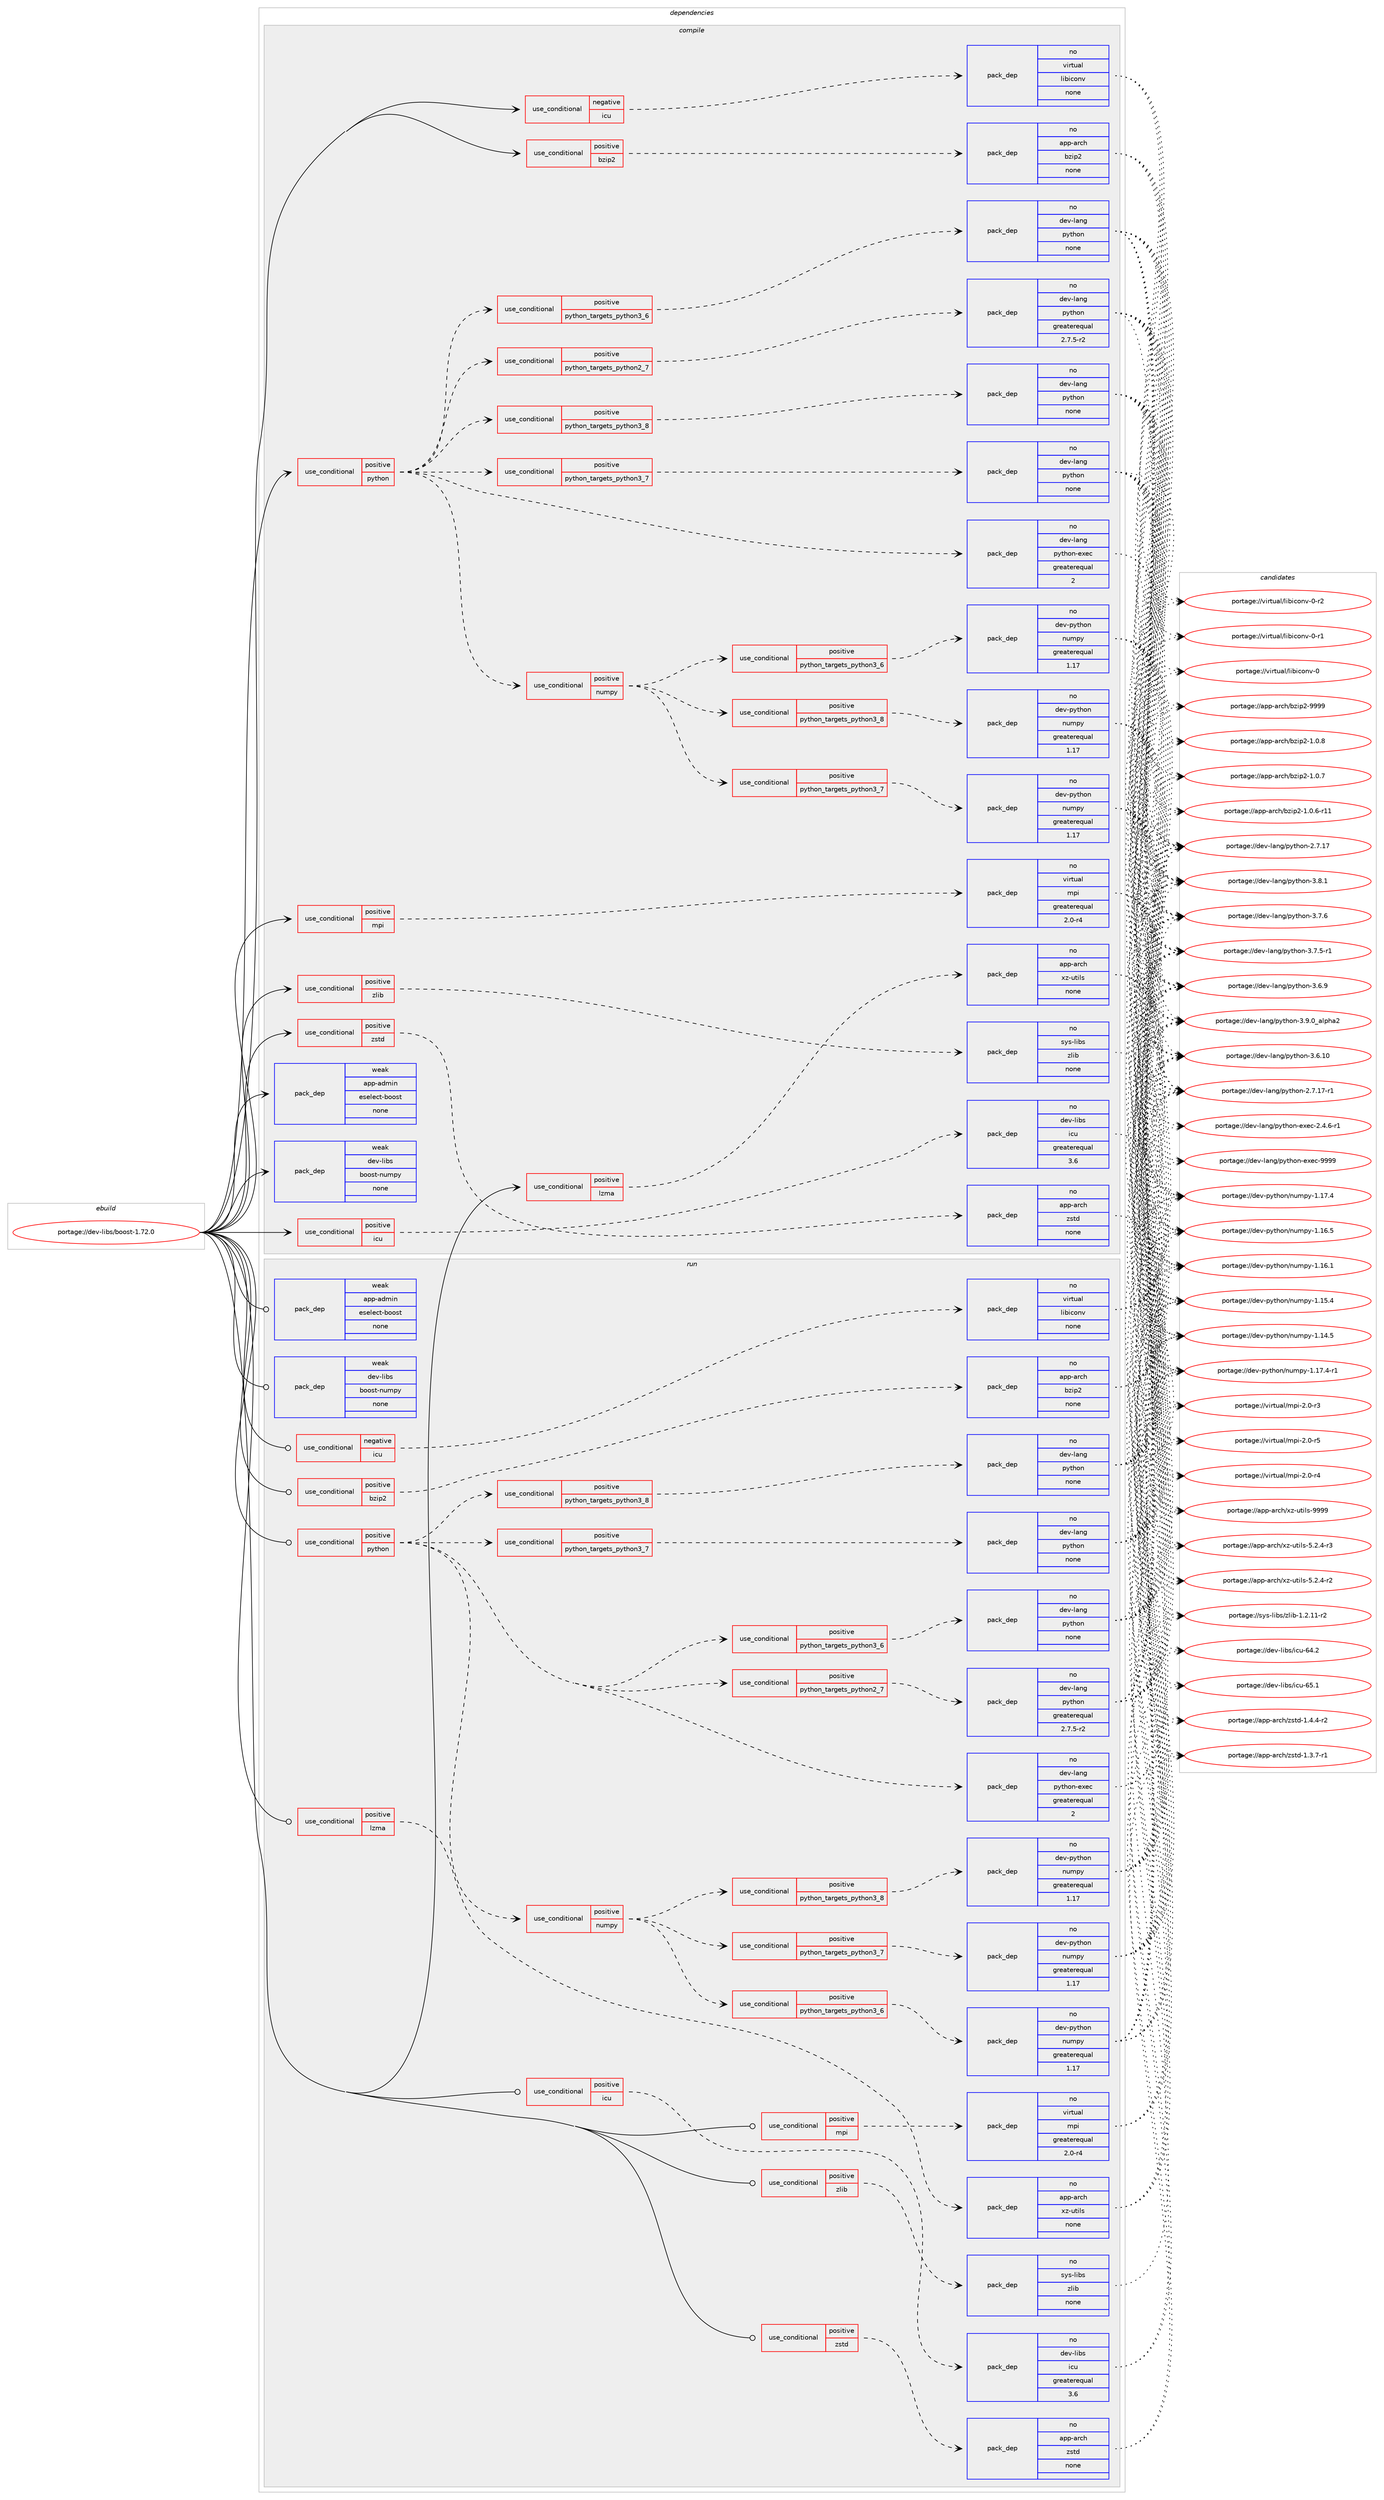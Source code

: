 digraph prolog {

# *************
# Graph options
# *************

newrank=true;
concentrate=true;
compound=true;
graph [rankdir=LR,fontname=Helvetica,fontsize=10,ranksep=1.5];#, ranksep=2.5, nodesep=0.2];
edge  [arrowhead=vee];
node  [fontname=Helvetica,fontsize=10];

# **********
# The ebuild
# **********

subgraph cluster_leftcol {
color=gray;
label=<<i>ebuild</i>>;
id [label="portage://dev-libs/boost-1.72.0", color=red, width=4, href="../dev-libs/boost-1.72.0.svg"];
}

# ****************
# The dependencies
# ****************

subgraph cluster_midcol {
color=gray;
label=<<i>dependencies</i>>;
subgraph cluster_compile {
fillcolor="#eeeeee";
style=filled;
label=<<i>compile</i>>;
subgraph cond126203 {
dependency516114 [label=<<TABLE BORDER="0" CELLBORDER="1" CELLSPACING="0" CELLPADDING="4"><TR><TD ROWSPAN="3" CELLPADDING="10">use_conditional</TD></TR><TR><TD>negative</TD></TR><TR><TD>icu</TD></TR></TABLE>>, shape=none, color=red];
subgraph pack384535 {
dependency516115 [label=<<TABLE BORDER="0" CELLBORDER="1" CELLSPACING="0" CELLPADDING="4" WIDTH="220"><TR><TD ROWSPAN="6" CELLPADDING="30">pack_dep</TD></TR><TR><TD WIDTH="110">no</TD></TR><TR><TD>virtual</TD></TR><TR><TD>libiconv</TD></TR><TR><TD>none</TD></TR><TR><TD></TD></TR></TABLE>>, shape=none, color=blue];
}
dependency516114:e -> dependency516115:w [weight=20,style="dashed",arrowhead="vee"];
}
id:e -> dependency516114:w [weight=20,style="solid",arrowhead="vee"];
subgraph cond126204 {
dependency516116 [label=<<TABLE BORDER="0" CELLBORDER="1" CELLSPACING="0" CELLPADDING="4"><TR><TD ROWSPAN="3" CELLPADDING="10">use_conditional</TD></TR><TR><TD>positive</TD></TR><TR><TD>bzip2</TD></TR></TABLE>>, shape=none, color=red];
subgraph pack384536 {
dependency516117 [label=<<TABLE BORDER="0" CELLBORDER="1" CELLSPACING="0" CELLPADDING="4" WIDTH="220"><TR><TD ROWSPAN="6" CELLPADDING="30">pack_dep</TD></TR><TR><TD WIDTH="110">no</TD></TR><TR><TD>app-arch</TD></TR><TR><TD>bzip2</TD></TR><TR><TD>none</TD></TR><TR><TD></TD></TR></TABLE>>, shape=none, color=blue];
}
dependency516116:e -> dependency516117:w [weight=20,style="dashed",arrowhead="vee"];
}
id:e -> dependency516116:w [weight=20,style="solid",arrowhead="vee"];
subgraph cond126205 {
dependency516118 [label=<<TABLE BORDER="0" CELLBORDER="1" CELLSPACING="0" CELLPADDING="4"><TR><TD ROWSPAN="3" CELLPADDING="10">use_conditional</TD></TR><TR><TD>positive</TD></TR><TR><TD>icu</TD></TR></TABLE>>, shape=none, color=red];
subgraph pack384537 {
dependency516119 [label=<<TABLE BORDER="0" CELLBORDER="1" CELLSPACING="0" CELLPADDING="4" WIDTH="220"><TR><TD ROWSPAN="6" CELLPADDING="30">pack_dep</TD></TR><TR><TD WIDTH="110">no</TD></TR><TR><TD>dev-libs</TD></TR><TR><TD>icu</TD></TR><TR><TD>greaterequal</TD></TR><TR><TD>3.6</TD></TR></TABLE>>, shape=none, color=blue];
}
dependency516118:e -> dependency516119:w [weight=20,style="dashed",arrowhead="vee"];
}
id:e -> dependency516118:w [weight=20,style="solid",arrowhead="vee"];
subgraph cond126206 {
dependency516120 [label=<<TABLE BORDER="0" CELLBORDER="1" CELLSPACING="0" CELLPADDING="4"><TR><TD ROWSPAN="3" CELLPADDING="10">use_conditional</TD></TR><TR><TD>positive</TD></TR><TR><TD>lzma</TD></TR></TABLE>>, shape=none, color=red];
subgraph pack384538 {
dependency516121 [label=<<TABLE BORDER="0" CELLBORDER="1" CELLSPACING="0" CELLPADDING="4" WIDTH="220"><TR><TD ROWSPAN="6" CELLPADDING="30">pack_dep</TD></TR><TR><TD WIDTH="110">no</TD></TR><TR><TD>app-arch</TD></TR><TR><TD>xz-utils</TD></TR><TR><TD>none</TD></TR><TR><TD></TD></TR></TABLE>>, shape=none, color=blue];
}
dependency516120:e -> dependency516121:w [weight=20,style="dashed",arrowhead="vee"];
}
id:e -> dependency516120:w [weight=20,style="solid",arrowhead="vee"];
subgraph cond126207 {
dependency516122 [label=<<TABLE BORDER="0" CELLBORDER="1" CELLSPACING="0" CELLPADDING="4"><TR><TD ROWSPAN="3" CELLPADDING="10">use_conditional</TD></TR><TR><TD>positive</TD></TR><TR><TD>mpi</TD></TR></TABLE>>, shape=none, color=red];
subgraph pack384539 {
dependency516123 [label=<<TABLE BORDER="0" CELLBORDER="1" CELLSPACING="0" CELLPADDING="4" WIDTH="220"><TR><TD ROWSPAN="6" CELLPADDING="30">pack_dep</TD></TR><TR><TD WIDTH="110">no</TD></TR><TR><TD>virtual</TD></TR><TR><TD>mpi</TD></TR><TR><TD>greaterequal</TD></TR><TR><TD>2.0-r4</TD></TR></TABLE>>, shape=none, color=blue];
}
dependency516122:e -> dependency516123:w [weight=20,style="dashed",arrowhead="vee"];
}
id:e -> dependency516122:w [weight=20,style="solid",arrowhead="vee"];
subgraph cond126208 {
dependency516124 [label=<<TABLE BORDER="0" CELLBORDER="1" CELLSPACING="0" CELLPADDING="4"><TR><TD ROWSPAN="3" CELLPADDING="10">use_conditional</TD></TR><TR><TD>positive</TD></TR><TR><TD>python</TD></TR></TABLE>>, shape=none, color=red];
subgraph cond126209 {
dependency516125 [label=<<TABLE BORDER="0" CELLBORDER="1" CELLSPACING="0" CELLPADDING="4"><TR><TD ROWSPAN="3" CELLPADDING="10">use_conditional</TD></TR><TR><TD>positive</TD></TR><TR><TD>python_targets_python2_7</TD></TR></TABLE>>, shape=none, color=red];
subgraph pack384540 {
dependency516126 [label=<<TABLE BORDER="0" CELLBORDER="1" CELLSPACING="0" CELLPADDING="4" WIDTH="220"><TR><TD ROWSPAN="6" CELLPADDING="30">pack_dep</TD></TR><TR><TD WIDTH="110">no</TD></TR><TR><TD>dev-lang</TD></TR><TR><TD>python</TD></TR><TR><TD>greaterequal</TD></TR><TR><TD>2.7.5-r2</TD></TR></TABLE>>, shape=none, color=blue];
}
dependency516125:e -> dependency516126:w [weight=20,style="dashed",arrowhead="vee"];
}
dependency516124:e -> dependency516125:w [weight=20,style="dashed",arrowhead="vee"];
subgraph cond126210 {
dependency516127 [label=<<TABLE BORDER="0" CELLBORDER="1" CELLSPACING="0" CELLPADDING="4"><TR><TD ROWSPAN="3" CELLPADDING="10">use_conditional</TD></TR><TR><TD>positive</TD></TR><TR><TD>python_targets_python3_6</TD></TR></TABLE>>, shape=none, color=red];
subgraph pack384541 {
dependency516128 [label=<<TABLE BORDER="0" CELLBORDER="1" CELLSPACING="0" CELLPADDING="4" WIDTH="220"><TR><TD ROWSPAN="6" CELLPADDING="30">pack_dep</TD></TR><TR><TD WIDTH="110">no</TD></TR><TR><TD>dev-lang</TD></TR><TR><TD>python</TD></TR><TR><TD>none</TD></TR><TR><TD></TD></TR></TABLE>>, shape=none, color=blue];
}
dependency516127:e -> dependency516128:w [weight=20,style="dashed",arrowhead="vee"];
}
dependency516124:e -> dependency516127:w [weight=20,style="dashed",arrowhead="vee"];
subgraph cond126211 {
dependency516129 [label=<<TABLE BORDER="0" CELLBORDER="1" CELLSPACING="0" CELLPADDING="4"><TR><TD ROWSPAN="3" CELLPADDING="10">use_conditional</TD></TR><TR><TD>positive</TD></TR><TR><TD>python_targets_python3_7</TD></TR></TABLE>>, shape=none, color=red];
subgraph pack384542 {
dependency516130 [label=<<TABLE BORDER="0" CELLBORDER="1" CELLSPACING="0" CELLPADDING="4" WIDTH="220"><TR><TD ROWSPAN="6" CELLPADDING="30">pack_dep</TD></TR><TR><TD WIDTH="110">no</TD></TR><TR><TD>dev-lang</TD></TR><TR><TD>python</TD></TR><TR><TD>none</TD></TR><TR><TD></TD></TR></TABLE>>, shape=none, color=blue];
}
dependency516129:e -> dependency516130:w [weight=20,style="dashed",arrowhead="vee"];
}
dependency516124:e -> dependency516129:w [weight=20,style="dashed",arrowhead="vee"];
subgraph cond126212 {
dependency516131 [label=<<TABLE BORDER="0" CELLBORDER="1" CELLSPACING="0" CELLPADDING="4"><TR><TD ROWSPAN="3" CELLPADDING="10">use_conditional</TD></TR><TR><TD>positive</TD></TR><TR><TD>python_targets_python3_8</TD></TR></TABLE>>, shape=none, color=red];
subgraph pack384543 {
dependency516132 [label=<<TABLE BORDER="0" CELLBORDER="1" CELLSPACING="0" CELLPADDING="4" WIDTH="220"><TR><TD ROWSPAN="6" CELLPADDING="30">pack_dep</TD></TR><TR><TD WIDTH="110">no</TD></TR><TR><TD>dev-lang</TD></TR><TR><TD>python</TD></TR><TR><TD>none</TD></TR><TR><TD></TD></TR></TABLE>>, shape=none, color=blue];
}
dependency516131:e -> dependency516132:w [weight=20,style="dashed",arrowhead="vee"];
}
dependency516124:e -> dependency516131:w [weight=20,style="dashed",arrowhead="vee"];
subgraph pack384544 {
dependency516133 [label=<<TABLE BORDER="0" CELLBORDER="1" CELLSPACING="0" CELLPADDING="4" WIDTH="220"><TR><TD ROWSPAN="6" CELLPADDING="30">pack_dep</TD></TR><TR><TD WIDTH="110">no</TD></TR><TR><TD>dev-lang</TD></TR><TR><TD>python-exec</TD></TR><TR><TD>greaterequal</TD></TR><TR><TD>2</TD></TR></TABLE>>, shape=none, color=blue];
}
dependency516124:e -> dependency516133:w [weight=20,style="dashed",arrowhead="vee"];
subgraph cond126213 {
dependency516134 [label=<<TABLE BORDER="0" CELLBORDER="1" CELLSPACING="0" CELLPADDING="4"><TR><TD ROWSPAN="3" CELLPADDING="10">use_conditional</TD></TR><TR><TD>positive</TD></TR><TR><TD>numpy</TD></TR></TABLE>>, shape=none, color=red];
subgraph cond126214 {
dependency516135 [label=<<TABLE BORDER="0" CELLBORDER="1" CELLSPACING="0" CELLPADDING="4"><TR><TD ROWSPAN="3" CELLPADDING="10">use_conditional</TD></TR><TR><TD>positive</TD></TR><TR><TD>python_targets_python3_6</TD></TR></TABLE>>, shape=none, color=red];
subgraph pack384545 {
dependency516136 [label=<<TABLE BORDER="0" CELLBORDER="1" CELLSPACING="0" CELLPADDING="4" WIDTH="220"><TR><TD ROWSPAN="6" CELLPADDING="30">pack_dep</TD></TR><TR><TD WIDTH="110">no</TD></TR><TR><TD>dev-python</TD></TR><TR><TD>numpy</TD></TR><TR><TD>greaterequal</TD></TR><TR><TD>1.17</TD></TR></TABLE>>, shape=none, color=blue];
}
dependency516135:e -> dependency516136:w [weight=20,style="dashed",arrowhead="vee"];
}
dependency516134:e -> dependency516135:w [weight=20,style="dashed",arrowhead="vee"];
subgraph cond126215 {
dependency516137 [label=<<TABLE BORDER="0" CELLBORDER="1" CELLSPACING="0" CELLPADDING="4"><TR><TD ROWSPAN="3" CELLPADDING="10">use_conditional</TD></TR><TR><TD>positive</TD></TR><TR><TD>python_targets_python3_7</TD></TR></TABLE>>, shape=none, color=red];
subgraph pack384546 {
dependency516138 [label=<<TABLE BORDER="0" CELLBORDER="1" CELLSPACING="0" CELLPADDING="4" WIDTH="220"><TR><TD ROWSPAN="6" CELLPADDING="30">pack_dep</TD></TR><TR><TD WIDTH="110">no</TD></TR><TR><TD>dev-python</TD></TR><TR><TD>numpy</TD></TR><TR><TD>greaterequal</TD></TR><TR><TD>1.17</TD></TR></TABLE>>, shape=none, color=blue];
}
dependency516137:e -> dependency516138:w [weight=20,style="dashed",arrowhead="vee"];
}
dependency516134:e -> dependency516137:w [weight=20,style="dashed",arrowhead="vee"];
subgraph cond126216 {
dependency516139 [label=<<TABLE BORDER="0" CELLBORDER="1" CELLSPACING="0" CELLPADDING="4"><TR><TD ROWSPAN="3" CELLPADDING="10">use_conditional</TD></TR><TR><TD>positive</TD></TR><TR><TD>python_targets_python3_8</TD></TR></TABLE>>, shape=none, color=red];
subgraph pack384547 {
dependency516140 [label=<<TABLE BORDER="0" CELLBORDER="1" CELLSPACING="0" CELLPADDING="4" WIDTH="220"><TR><TD ROWSPAN="6" CELLPADDING="30">pack_dep</TD></TR><TR><TD WIDTH="110">no</TD></TR><TR><TD>dev-python</TD></TR><TR><TD>numpy</TD></TR><TR><TD>greaterequal</TD></TR><TR><TD>1.17</TD></TR></TABLE>>, shape=none, color=blue];
}
dependency516139:e -> dependency516140:w [weight=20,style="dashed",arrowhead="vee"];
}
dependency516134:e -> dependency516139:w [weight=20,style="dashed",arrowhead="vee"];
}
dependency516124:e -> dependency516134:w [weight=20,style="dashed",arrowhead="vee"];
}
id:e -> dependency516124:w [weight=20,style="solid",arrowhead="vee"];
subgraph cond126217 {
dependency516141 [label=<<TABLE BORDER="0" CELLBORDER="1" CELLSPACING="0" CELLPADDING="4"><TR><TD ROWSPAN="3" CELLPADDING="10">use_conditional</TD></TR><TR><TD>positive</TD></TR><TR><TD>zlib</TD></TR></TABLE>>, shape=none, color=red];
subgraph pack384548 {
dependency516142 [label=<<TABLE BORDER="0" CELLBORDER="1" CELLSPACING="0" CELLPADDING="4" WIDTH="220"><TR><TD ROWSPAN="6" CELLPADDING="30">pack_dep</TD></TR><TR><TD WIDTH="110">no</TD></TR><TR><TD>sys-libs</TD></TR><TR><TD>zlib</TD></TR><TR><TD>none</TD></TR><TR><TD></TD></TR></TABLE>>, shape=none, color=blue];
}
dependency516141:e -> dependency516142:w [weight=20,style="dashed",arrowhead="vee"];
}
id:e -> dependency516141:w [weight=20,style="solid",arrowhead="vee"];
subgraph cond126218 {
dependency516143 [label=<<TABLE BORDER="0" CELLBORDER="1" CELLSPACING="0" CELLPADDING="4"><TR><TD ROWSPAN="3" CELLPADDING="10">use_conditional</TD></TR><TR><TD>positive</TD></TR><TR><TD>zstd</TD></TR></TABLE>>, shape=none, color=red];
subgraph pack384549 {
dependency516144 [label=<<TABLE BORDER="0" CELLBORDER="1" CELLSPACING="0" CELLPADDING="4" WIDTH="220"><TR><TD ROWSPAN="6" CELLPADDING="30">pack_dep</TD></TR><TR><TD WIDTH="110">no</TD></TR><TR><TD>app-arch</TD></TR><TR><TD>zstd</TD></TR><TR><TD>none</TD></TR><TR><TD></TD></TR></TABLE>>, shape=none, color=blue];
}
dependency516143:e -> dependency516144:w [weight=20,style="dashed",arrowhead="vee"];
}
id:e -> dependency516143:w [weight=20,style="solid",arrowhead="vee"];
subgraph pack384550 {
dependency516145 [label=<<TABLE BORDER="0" CELLBORDER="1" CELLSPACING="0" CELLPADDING="4" WIDTH="220"><TR><TD ROWSPAN="6" CELLPADDING="30">pack_dep</TD></TR><TR><TD WIDTH="110">weak</TD></TR><TR><TD>app-admin</TD></TR><TR><TD>eselect-boost</TD></TR><TR><TD>none</TD></TR><TR><TD></TD></TR></TABLE>>, shape=none, color=blue];
}
id:e -> dependency516145:w [weight=20,style="solid",arrowhead="vee"];
subgraph pack384551 {
dependency516146 [label=<<TABLE BORDER="0" CELLBORDER="1" CELLSPACING="0" CELLPADDING="4" WIDTH="220"><TR><TD ROWSPAN="6" CELLPADDING="30">pack_dep</TD></TR><TR><TD WIDTH="110">weak</TD></TR><TR><TD>dev-libs</TD></TR><TR><TD>boost-numpy</TD></TR><TR><TD>none</TD></TR><TR><TD></TD></TR></TABLE>>, shape=none, color=blue];
}
id:e -> dependency516146:w [weight=20,style="solid",arrowhead="vee"];
}
subgraph cluster_compileandrun {
fillcolor="#eeeeee";
style=filled;
label=<<i>compile and run</i>>;
}
subgraph cluster_run {
fillcolor="#eeeeee";
style=filled;
label=<<i>run</i>>;
subgraph cond126219 {
dependency516147 [label=<<TABLE BORDER="0" CELLBORDER="1" CELLSPACING="0" CELLPADDING="4"><TR><TD ROWSPAN="3" CELLPADDING="10">use_conditional</TD></TR><TR><TD>negative</TD></TR><TR><TD>icu</TD></TR></TABLE>>, shape=none, color=red];
subgraph pack384552 {
dependency516148 [label=<<TABLE BORDER="0" CELLBORDER="1" CELLSPACING="0" CELLPADDING="4" WIDTH="220"><TR><TD ROWSPAN="6" CELLPADDING="30">pack_dep</TD></TR><TR><TD WIDTH="110">no</TD></TR><TR><TD>virtual</TD></TR><TR><TD>libiconv</TD></TR><TR><TD>none</TD></TR><TR><TD></TD></TR></TABLE>>, shape=none, color=blue];
}
dependency516147:e -> dependency516148:w [weight=20,style="dashed",arrowhead="vee"];
}
id:e -> dependency516147:w [weight=20,style="solid",arrowhead="odot"];
subgraph cond126220 {
dependency516149 [label=<<TABLE BORDER="0" CELLBORDER="1" CELLSPACING="0" CELLPADDING="4"><TR><TD ROWSPAN="3" CELLPADDING="10">use_conditional</TD></TR><TR><TD>positive</TD></TR><TR><TD>bzip2</TD></TR></TABLE>>, shape=none, color=red];
subgraph pack384553 {
dependency516150 [label=<<TABLE BORDER="0" CELLBORDER="1" CELLSPACING="0" CELLPADDING="4" WIDTH="220"><TR><TD ROWSPAN="6" CELLPADDING="30">pack_dep</TD></TR><TR><TD WIDTH="110">no</TD></TR><TR><TD>app-arch</TD></TR><TR><TD>bzip2</TD></TR><TR><TD>none</TD></TR><TR><TD></TD></TR></TABLE>>, shape=none, color=blue];
}
dependency516149:e -> dependency516150:w [weight=20,style="dashed",arrowhead="vee"];
}
id:e -> dependency516149:w [weight=20,style="solid",arrowhead="odot"];
subgraph cond126221 {
dependency516151 [label=<<TABLE BORDER="0" CELLBORDER="1" CELLSPACING="0" CELLPADDING="4"><TR><TD ROWSPAN="3" CELLPADDING="10">use_conditional</TD></TR><TR><TD>positive</TD></TR><TR><TD>icu</TD></TR></TABLE>>, shape=none, color=red];
subgraph pack384554 {
dependency516152 [label=<<TABLE BORDER="0" CELLBORDER="1" CELLSPACING="0" CELLPADDING="4" WIDTH="220"><TR><TD ROWSPAN="6" CELLPADDING="30">pack_dep</TD></TR><TR><TD WIDTH="110">no</TD></TR><TR><TD>dev-libs</TD></TR><TR><TD>icu</TD></TR><TR><TD>greaterequal</TD></TR><TR><TD>3.6</TD></TR></TABLE>>, shape=none, color=blue];
}
dependency516151:e -> dependency516152:w [weight=20,style="dashed",arrowhead="vee"];
}
id:e -> dependency516151:w [weight=20,style="solid",arrowhead="odot"];
subgraph cond126222 {
dependency516153 [label=<<TABLE BORDER="0" CELLBORDER="1" CELLSPACING="0" CELLPADDING="4"><TR><TD ROWSPAN="3" CELLPADDING="10">use_conditional</TD></TR><TR><TD>positive</TD></TR><TR><TD>lzma</TD></TR></TABLE>>, shape=none, color=red];
subgraph pack384555 {
dependency516154 [label=<<TABLE BORDER="0" CELLBORDER="1" CELLSPACING="0" CELLPADDING="4" WIDTH="220"><TR><TD ROWSPAN="6" CELLPADDING="30">pack_dep</TD></TR><TR><TD WIDTH="110">no</TD></TR><TR><TD>app-arch</TD></TR><TR><TD>xz-utils</TD></TR><TR><TD>none</TD></TR><TR><TD></TD></TR></TABLE>>, shape=none, color=blue];
}
dependency516153:e -> dependency516154:w [weight=20,style="dashed",arrowhead="vee"];
}
id:e -> dependency516153:w [weight=20,style="solid",arrowhead="odot"];
subgraph cond126223 {
dependency516155 [label=<<TABLE BORDER="0" CELLBORDER="1" CELLSPACING="0" CELLPADDING="4"><TR><TD ROWSPAN="3" CELLPADDING="10">use_conditional</TD></TR><TR><TD>positive</TD></TR><TR><TD>mpi</TD></TR></TABLE>>, shape=none, color=red];
subgraph pack384556 {
dependency516156 [label=<<TABLE BORDER="0" CELLBORDER="1" CELLSPACING="0" CELLPADDING="4" WIDTH="220"><TR><TD ROWSPAN="6" CELLPADDING="30">pack_dep</TD></TR><TR><TD WIDTH="110">no</TD></TR><TR><TD>virtual</TD></TR><TR><TD>mpi</TD></TR><TR><TD>greaterequal</TD></TR><TR><TD>2.0-r4</TD></TR></TABLE>>, shape=none, color=blue];
}
dependency516155:e -> dependency516156:w [weight=20,style="dashed",arrowhead="vee"];
}
id:e -> dependency516155:w [weight=20,style="solid",arrowhead="odot"];
subgraph cond126224 {
dependency516157 [label=<<TABLE BORDER="0" CELLBORDER="1" CELLSPACING="0" CELLPADDING="4"><TR><TD ROWSPAN="3" CELLPADDING="10">use_conditional</TD></TR><TR><TD>positive</TD></TR><TR><TD>python</TD></TR></TABLE>>, shape=none, color=red];
subgraph cond126225 {
dependency516158 [label=<<TABLE BORDER="0" CELLBORDER="1" CELLSPACING="0" CELLPADDING="4"><TR><TD ROWSPAN="3" CELLPADDING="10">use_conditional</TD></TR><TR><TD>positive</TD></TR><TR><TD>python_targets_python2_7</TD></TR></TABLE>>, shape=none, color=red];
subgraph pack384557 {
dependency516159 [label=<<TABLE BORDER="0" CELLBORDER="1" CELLSPACING="0" CELLPADDING="4" WIDTH="220"><TR><TD ROWSPAN="6" CELLPADDING="30">pack_dep</TD></TR><TR><TD WIDTH="110">no</TD></TR><TR><TD>dev-lang</TD></TR><TR><TD>python</TD></TR><TR><TD>greaterequal</TD></TR><TR><TD>2.7.5-r2</TD></TR></TABLE>>, shape=none, color=blue];
}
dependency516158:e -> dependency516159:w [weight=20,style="dashed",arrowhead="vee"];
}
dependency516157:e -> dependency516158:w [weight=20,style="dashed",arrowhead="vee"];
subgraph cond126226 {
dependency516160 [label=<<TABLE BORDER="0" CELLBORDER="1" CELLSPACING="0" CELLPADDING="4"><TR><TD ROWSPAN="3" CELLPADDING="10">use_conditional</TD></TR><TR><TD>positive</TD></TR><TR><TD>python_targets_python3_6</TD></TR></TABLE>>, shape=none, color=red];
subgraph pack384558 {
dependency516161 [label=<<TABLE BORDER="0" CELLBORDER="1" CELLSPACING="0" CELLPADDING="4" WIDTH="220"><TR><TD ROWSPAN="6" CELLPADDING="30">pack_dep</TD></TR><TR><TD WIDTH="110">no</TD></TR><TR><TD>dev-lang</TD></TR><TR><TD>python</TD></TR><TR><TD>none</TD></TR><TR><TD></TD></TR></TABLE>>, shape=none, color=blue];
}
dependency516160:e -> dependency516161:w [weight=20,style="dashed",arrowhead="vee"];
}
dependency516157:e -> dependency516160:w [weight=20,style="dashed",arrowhead="vee"];
subgraph cond126227 {
dependency516162 [label=<<TABLE BORDER="0" CELLBORDER="1" CELLSPACING="0" CELLPADDING="4"><TR><TD ROWSPAN="3" CELLPADDING="10">use_conditional</TD></TR><TR><TD>positive</TD></TR><TR><TD>python_targets_python3_7</TD></TR></TABLE>>, shape=none, color=red];
subgraph pack384559 {
dependency516163 [label=<<TABLE BORDER="0" CELLBORDER="1" CELLSPACING="0" CELLPADDING="4" WIDTH="220"><TR><TD ROWSPAN="6" CELLPADDING="30">pack_dep</TD></TR><TR><TD WIDTH="110">no</TD></TR><TR><TD>dev-lang</TD></TR><TR><TD>python</TD></TR><TR><TD>none</TD></TR><TR><TD></TD></TR></TABLE>>, shape=none, color=blue];
}
dependency516162:e -> dependency516163:w [weight=20,style="dashed",arrowhead="vee"];
}
dependency516157:e -> dependency516162:w [weight=20,style="dashed",arrowhead="vee"];
subgraph cond126228 {
dependency516164 [label=<<TABLE BORDER="0" CELLBORDER="1" CELLSPACING="0" CELLPADDING="4"><TR><TD ROWSPAN="3" CELLPADDING="10">use_conditional</TD></TR><TR><TD>positive</TD></TR><TR><TD>python_targets_python3_8</TD></TR></TABLE>>, shape=none, color=red];
subgraph pack384560 {
dependency516165 [label=<<TABLE BORDER="0" CELLBORDER="1" CELLSPACING="0" CELLPADDING="4" WIDTH="220"><TR><TD ROWSPAN="6" CELLPADDING="30">pack_dep</TD></TR><TR><TD WIDTH="110">no</TD></TR><TR><TD>dev-lang</TD></TR><TR><TD>python</TD></TR><TR><TD>none</TD></TR><TR><TD></TD></TR></TABLE>>, shape=none, color=blue];
}
dependency516164:e -> dependency516165:w [weight=20,style="dashed",arrowhead="vee"];
}
dependency516157:e -> dependency516164:w [weight=20,style="dashed",arrowhead="vee"];
subgraph pack384561 {
dependency516166 [label=<<TABLE BORDER="0" CELLBORDER="1" CELLSPACING="0" CELLPADDING="4" WIDTH="220"><TR><TD ROWSPAN="6" CELLPADDING="30">pack_dep</TD></TR><TR><TD WIDTH="110">no</TD></TR><TR><TD>dev-lang</TD></TR><TR><TD>python-exec</TD></TR><TR><TD>greaterequal</TD></TR><TR><TD>2</TD></TR></TABLE>>, shape=none, color=blue];
}
dependency516157:e -> dependency516166:w [weight=20,style="dashed",arrowhead="vee"];
subgraph cond126229 {
dependency516167 [label=<<TABLE BORDER="0" CELLBORDER="1" CELLSPACING="0" CELLPADDING="4"><TR><TD ROWSPAN="3" CELLPADDING="10">use_conditional</TD></TR><TR><TD>positive</TD></TR><TR><TD>numpy</TD></TR></TABLE>>, shape=none, color=red];
subgraph cond126230 {
dependency516168 [label=<<TABLE BORDER="0" CELLBORDER="1" CELLSPACING="0" CELLPADDING="4"><TR><TD ROWSPAN="3" CELLPADDING="10">use_conditional</TD></TR><TR><TD>positive</TD></TR><TR><TD>python_targets_python3_6</TD></TR></TABLE>>, shape=none, color=red];
subgraph pack384562 {
dependency516169 [label=<<TABLE BORDER="0" CELLBORDER="1" CELLSPACING="0" CELLPADDING="4" WIDTH="220"><TR><TD ROWSPAN="6" CELLPADDING="30">pack_dep</TD></TR><TR><TD WIDTH="110">no</TD></TR><TR><TD>dev-python</TD></TR><TR><TD>numpy</TD></TR><TR><TD>greaterequal</TD></TR><TR><TD>1.17</TD></TR></TABLE>>, shape=none, color=blue];
}
dependency516168:e -> dependency516169:w [weight=20,style="dashed",arrowhead="vee"];
}
dependency516167:e -> dependency516168:w [weight=20,style="dashed",arrowhead="vee"];
subgraph cond126231 {
dependency516170 [label=<<TABLE BORDER="0" CELLBORDER="1" CELLSPACING="0" CELLPADDING="4"><TR><TD ROWSPAN="3" CELLPADDING="10">use_conditional</TD></TR><TR><TD>positive</TD></TR><TR><TD>python_targets_python3_7</TD></TR></TABLE>>, shape=none, color=red];
subgraph pack384563 {
dependency516171 [label=<<TABLE BORDER="0" CELLBORDER="1" CELLSPACING="0" CELLPADDING="4" WIDTH="220"><TR><TD ROWSPAN="6" CELLPADDING="30">pack_dep</TD></TR><TR><TD WIDTH="110">no</TD></TR><TR><TD>dev-python</TD></TR><TR><TD>numpy</TD></TR><TR><TD>greaterequal</TD></TR><TR><TD>1.17</TD></TR></TABLE>>, shape=none, color=blue];
}
dependency516170:e -> dependency516171:w [weight=20,style="dashed",arrowhead="vee"];
}
dependency516167:e -> dependency516170:w [weight=20,style="dashed",arrowhead="vee"];
subgraph cond126232 {
dependency516172 [label=<<TABLE BORDER="0" CELLBORDER="1" CELLSPACING="0" CELLPADDING="4"><TR><TD ROWSPAN="3" CELLPADDING="10">use_conditional</TD></TR><TR><TD>positive</TD></TR><TR><TD>python_targets_python3_8</TD></TR></TABLE>>, shape=none, color=red];
subgraph pack384564 {
dependency516173 [label=<<TABLE BORDER="0" CELLBORDER="1" CELLSPACING="0" CELLPADDING="4" WIDTH="220"><TR><TD ROWSPAN="6" CELLPADDING="30">pack_dep</TD></TR><TR><TD WIDTH="110">no</TD></TR><TR><TD>dev-python</TD></TR><TR><TD>numpy</TD></TR><TR><TD>greaterequal</TD></TR><TR><TD>1.17</TD></TR></TABLE>>, shape=none, color=blue];
}
dependency516172:e -> dependency516173:w [weight=20,style="dashed",arrowhead="vee"];
}
dependency516167:e -> dependency516172:w [weight=20,style="dashed",arrowhead="vee"];
}
dependency516157:e -> dependency516167:w [weight=20,style="dashed",arrowhead="vee"];
}
id:e -> dependency516157:w [weight=20,style="solid",arrowhead="odot"];
subgraph cond126233 {
dependency516174 [label=<<TABLE BORDER="0" CELLBORDER="1" CELLSPACING="0" CELLPADDING="4"><TR><TD ROWSPAN="3" CELLPADDING="10">use_conditional</TD></TR><TR><TD>positive</TD></TR><TR><TD>zlib</TD></TR></TABLE>>, shape=none, color=red];
subgraph pack384565 {
dependency516175 [label=<<TABLE BORDER="0" CELLBORDER="1" CELLSPACING="0" CELLPADDING="4" WIDTH="220"><TR><TD ROWSPAN="6" CELLPADDING="30">pack_dep</TD></TR><TR><TD WIDTH="110">no</TD></TR><TR><TD>sys-libs</TD></TR><TR><TD>zlib</TD></TR><TR><TD>none</TD></TR><TR><TD></TD></TR></TABLE>>, shape=none, color=blue];
}
dependency516174:e -> dependency516175:w [weight=20,style="dashed",arrowhead="vee"];
}
id:e -> dependency516174:w [weight=20,style="solid",arrowhead="odot"];
subgraph cond126234 {
dependency516176 [label=<<TABLE BORDER="0" CELLBORDER="1" CELLSPACING="0" CELLPADDING="4"><TR><TD ROWSPAN="3" CELLPADDING="10">use_conditional</TD></TR><TR><TD>positive</TD></TR><TR><TD>zstd</TD></TR></TABLE>>, shape=none, color=red];
subgraph pack384566 {
dependency516177 [label=<<TABLE BORDER="0" CELLBORDER="1" CELLSPACING="0" CELLPADDING="4" WIDTH="220"><TR><TD ROWSPAN="6" CELLPADDING="30">pack_dep</TD></TR><TR><TD WIDTH="110">no</TD></TR><TR><TD>app-arch</TD></TR><TR><TD>zstd</TD></TR><TR><TD>none</TD></TR><TR><TD></TD></TR></TABLE>>, shape=none, color=blue];
}
dependency516176:e -> dependency516177:w [weight=20,style="dashed",arrowhead="vee"];
}
id:e -> dependency516176:w [weight=20,style="solid",arrowhead="odot"];
subgraph pack384567 {
dependency516178 [label=<<TABLE BORDER="0" CELLBORDER="1" CELLSPACING="0" CELLPADDING="4" WIDTH="220"><TR><TD ROWSPAN="6" CELLPADDING="30">pack_dep</TD></TR><TR><TD WIDTH="110">weak</TD></TR><TR><TD>app-admin</TD></TR><TR><TD>eselect-boost</TD></TR><TR><TD>none</TD></TR><TR><TD></TD></TR></TABLE>>, shape=none, color=blue];
}
id:e -> dependency516178:w [weight=20,style="solid",arrowhead="odot"];
subgraph pack384568 {
dependency516179 [label=<<TABLE BORDER="0" CELLBORDER="1" CELLSPACING="0" CELLPADDING="4" WIDTH="220"><TR><TD ROWSPAN="6" CELLPADDING="30">pack_dep</TD></TR><TR><TD WIDTH="110">weak</TD></TR><TR><TD>dev-libs</TD></TR><TR><TD>boost-numpy</TD></TR><TR><TD>none</TD></TR><TR><TD></TD></TR></TABLE>>, shape=none, color=blue];
}
id:e -> dependency516179:w [weight=20,style="solid",arrowhead="odot"];
}
}

# **************
# The candidates
# **************

subgraph cluster_choices {
rank=same;
color=gray;
label=<<i>candidates</i>>;

subgraph choice384535 {
color=black;
nodesep=1;
choice1181051141161179710847108105981059911111011845484511450 [label="portage://virtual/libiconv-0-r2", color=red, width=4,href="../virtual/libiconv-0-r2.svg"];
choice1181051141161179710847108105981059911111011845484511449 [label="portage://virtual/libiconv-0-r1", color=red, width=4,href="../virtual/libiconv-0-r1.svg"];
choice118105114116117971084710810598105991111101184548 [label="portage://virtual/libiconv-0", color=red, width=4,href="../virtual/libiconv-0.svg"];
dependency516115:e -> choice1181051141161179710847108105981059911111011845484511450:w [style=dotted,weight="100"];
dependency516115:e -> choice1181051141161179710847108105981059911111011845484511449:w [style=dotted,weight="100"];
dependency516115:e -> choice118105114116117971084710810598105991111101184548:w [style=dotted,weight="100"];
}
subgraph choice384536 {
color=black;
nodesep=1;
choice971121124597114991044798122105112504557575757 [label="portage://app-arch/bzip2-9999", color=red, width=4,href="../app-arch/bzip2-9999.svg"];
choice97112112459711499104479812210511250454946484656 [label="portage://app-arch/bzip2-1.0.8", color=red, width=4,href="../app-arch/bzip2-1.0.8.svg"];
choice97112112459711499104479812210511250454946484655 [label="portage://app-arch/bzip2-1.0.7", color=red, width=4,href="../app-arch/bzip2-1.0.7.svg"];
choice97112112459711499104479812210511250454946484654451144949 [label="portage://app-arch/bzip2-1.0.6-r11", color=red, width=4,href="../app-arch/bzip2-1.0.6-r11.svg"];
dependency516117:e -> choice971121124597114991044798122105112504557575757:w [style=dotted,weight="100"];
dependency516117:e -> choice97112112459711499104479812210511250454946484656:w [style=dotted,weight="100"];
dependency516117:e -> choice97112112459711499104479812210511250454946484655:w [style=dotted,weight="100"];
dependency516117:e -> choice97112112459711499104479812210511250454946484654451144949:w [style=dotted,weight="100"];
}
subgraph choice384537 {
color=black;
nodesep=1;
choice100101118451081059811547105991174554534649 [label="portage://dev-libs/icu-65.1", color=red, width=4,href="../dev-libs/icu-65.1.svg"];
choice100101118451081059811547105991174554524650 [label="portage://dev-libs/icu-64.2", color=red, width=4,href="../dev-libs/icu-64.2.svg"];
dependency516119:e -> choice100101118451081059811547105991174554534649:w [style=dotted,weight="100"];
dependency516119:e -> choice100101118451081059811547105991174554524650:w [style=dotted,weight="100"];
}
subgraph choice384538 {
color=black;
nodesep=1;
choice9711211245971149910447120122451171161051081154557575757 [label="portage://app-arch/xz-utils-9999", color=red, width=4,href="../app-arch/xz-utils-9999.svg"];
choice9711211245971149910447120122451171161051081154553465046524511451 [label="portage://app-arch/xz-utils-5.2.4-r3", color=red, width=4,href="../app-arch/xz-utils-5.2.4-r3.svg"];
choice9711211245971149910447120122451171161051081154553465046524511450 [label="portage://app-arch/xz-utils-5.2.4-r2", color=red, width=4,href="../app-arch/xz-utils-5.2.4-r2.svg"];
dependency516121:e -> choice9711211245971149910447120122451171161051081154557575757:w [style=dotted,weight="100"];
dependency516121:e -> choice9711211245971149910447120122451171161051081154553465046524511451:w [style=dotted,weight="100"];
dependency516121:e -> choice9711211245971149910447120122451171161051081154553465046524511450:w [style=dotted,weight="100"];
}
subgraph choice384539 {
color=black;
nodesep=1;
choice1181051141161179710847109112105455046484511453 [label="portage://virtual/mpi-2.0-r5", color=red, width=4,href="../virtual/mpi-2.0-r5.svg"];
choice1181051141161179710847109112105455046484511452 [label="portage://virtual/mpi-2.0-r4", color=red, width=4,href="../virtual/mpi-2.0-r4.svg"];
choice1181051141161179710847109112105455046484511451 [label="portage://virtual/mpi-2.0-r3", color=red, width=4,href="../virtual/mpi-2.0-r3.svg"];
dependency516123:e -> choice1181051141161179710847109112105455046484511453:w [style=dotted,weight="100"];
dependency516123:e -> choice1181051141161179710847109112105455046484511452:w [style=dotted,weight="100"];
dependency516123:e -> choice1181051141161179710847109112105455046484511451:w [style=dotted,weight="100"];
}
subgraph choice384540 {
color=black;
nodesep=1;
choice10010111845108971101034711212111610411111045514657464895971081121049750 [label="portage://dev-lang/python-3.9.0_alpha2", color=red, width=4,href="../dev-lang/python-3.9.0_alpha2.svg"];
choice100101118451089711010347112121116104111110455146564649 [label="portage://dev-lang/python-3.8.1", color=red, width=4,href="../dev-lang/python-3.8.1.svg"];
choice100101118451089711010347112121116104111110455146554654 [label="portage://dev-lang/python-3.7.6", color=red, width=4,href="../dev-lang/python-3.7.6.svg"];
choice1001011184510897110103471121211161041111104551465546534511449 [label="portage://dev-lang/python-3.7.5-r1", color=red, width=4,href="../dev-lang/python-3.7.5-r1.svg"];
choice100101118451089711010347112121116104111110455146544657 [label="portage://dev-lang/python-3.6.9", color=red, width=4,href="../dev-lang/python-3.6.9.svg"];
choice10010111845108971101034711212111610411111045514654464948 [label="portage://dev-lang/python-3.6.10", color=red, width=4,href="../dev-lang/python-3.6.10.svg"];
choice100101118451089711010347112121116104111110455046554649554511449 [label="portage://dev-lang/python-2.7.17-r1", color=red, width=4,href="../dev-lang/python-2.7.17-r1.svg"];
choice10010111845108971101034711212111610411111045504655464955 [label="portage://dev-lang/python-2.7.17", color=red, width=4,href="../dev-lang/python-2.7.17.svg"];
dependency516126:e -> choice10010111845108971101034711212111610411111045514657464895971081121049750:w [style=dotted,weight="100"];
dependency516126:e -> choice100101118451089711010347112121116104111110455146564649:w [style=dotted,weight="100"];
dependency516126:e -> choice100101118451089711010347112121116104111110455146554654:w [style=dotted,weight="100"];
dependency516126:e -> choice1001011184510897110103471121211161041111104551465546534511449:w [style=dotted,weight="100"];
dependency516126:e -> choice100101118451089711010347112121116104111110455146544657:w [style=dotted,weight="100"];
dependency516126:e -> choice10010111845108971101034711212111610411111045514654464948:w [style=dotted,weight="100"];
dependency516126:e -> choice100101118451089711010347112121116104111110455046554649554511449:w [style=dotted,weight="100"];
dependency516126:e -> choice10010111845108971101034711212111610411111045504655464955:w [style=dotted,weight="100"];
}
subgraph choice384541 {
color=black;
nodesep=1;
choice10010111845108971101034711212111610411111045514657464895971081121049750 [label="portage://dev-lang/python-3.9.0_alpha2", color=red, width=4,href="../dev-lang/python-3.9.0_alpha2.svg"];
choice100101118451089711010347112121116104111110455146564649 [label="portage://dev-lang/python-3.8.1", color=red, width=4,href="../dev-lang/python-3.8.1.svg"];
choice100101118451089711010347112121116104111110455146554654 [label="portage://dev-lang/python-3.7.6", color=red, width=4,href="../dev-lang/python-3.7.6.svg"];
choice1001011184510897110103471121211161041111104551465546534511449 [label="portage://dev-lang/python-3.7.5-r1", color=red, width=4,href="../dev-lang/python-3.7.5-r1.svg"];
choice100101118451089711010347112121116104111110455146544657 [label="portage://dev-lang/python-3.6.9", color=red, width=4,href="../dev-lang/python-3.6.9.svg"];
choice10010111845108971101034711212111610411111045514654464948 [label="portage://dev-lang/python-3.6.10", color=red, width=4,href="../dev-lang/python-3.6.10.svg"];
choice100101118451089711010347112121116104111110455046554649554511449 [label="portage://dev-lang/python-2.7.17-r1", color=red, width=4,href="../dev-lang/python-2.7.17-r1.svg"];
choice10010111845108971101034711212111610411111045504655464955 [label="portage://dev-lang/python-2.7.17", color=red, width=4,href="../dev-lang/python-2.7.17.svg"];
dependency516128:e -> choice10010111845108971101034711212111610411111045514657464895971081121049750:w [style=dotted,weight="100"];
dependency516128:e -> choice100101118451089711010347112121116104111110455146564649:w [style=dotted,weight="100"];
dependency516128:e -> choice100101118451089711010347112121116104111110455146554654:w [style=dotted,weight="100"];
dependency516128:e -> choice1001011184510897110103471121211161041111104551465546534511449:w [style=dotted,weight="100"];
dependency516128:e -> choice100101118451089711010347112121116104111110455146544657:w [style=dotted,weight="100"];
dependency516128:e -> choice10010111845108971101034711212111610411111045514654464948:w [style=dotted,weight="100"];
dependency516128:e -> choice100101118451089711010347112121116104111110455046554649554511449:w [style=dotted,weight="100"];
dependency516128:e -> choice10010111845108971101034711212111610411111045504655464955:w [style=dotted,weight="100"];
}
subgraph choice384542 {
color=black;
nodesep=1;
choice10010111845108971101034711212111610411111045514657464895971081121049750 [label="portage://dev-lang/python-3.9.0_alpha2", color=red, width=4,href="../dev-lang/python-3.9.0_alpha2.svg"];
choice100101118451089711010347112121116104111110455146564649 [label="portage://dev-lang/python-3.8.1", color=red, width=4,href="../dev-lang/python-3.8.1.svg"];
choice100101118451089711010347112121116104111110455146554654 [label="portage://dev-lang/python-3.7.6", color=red, width=4,href="../dev-lang/python-3.7.6.svg"];
choice1001011184510897110103471121211161041111104551465546534511449 [label="portage://dev-lang/python-3.7.5-r1", color=red, width=4,href="../dev-lang/python-3.7.5-r1.svg"];
choice100101118451089711010347112121116104111110455146544657 [label="portage://dev-lang/python-3.6.9", color=red, width=4,href="../dev-lang/python-3.6.9.svg"];
choice10010111845108971101034711212111610411111045514654464948 [label="portage://dev-lang/python-3.6.10", color=red, width=4,href="../dev-lang/python-3.6.10.svg"];
choice100101118451089711010347112121116104111110455046554649554511449 [label="portage://dev-lang/python-2.7.17-r1", color=red, width=4,href="../dev-lang/python-2.7.17-r1.svg"];
choice10010111845108971101034711212111610411111045504655464955 [label="portage://dev-lang/python-2.7.17", color=red, width=4,href="../dev-lang/python-2.7.17.svg"];
dependency516130:e -> choice10010111845108971101034711212111610411111045514657464895971081121049750:w [style=dotted,weight="100"];
dependency516130:e -> choice100101118451089711010347112121116104111110455146564649:w [style=dotted,weight="100"];
dependency516130:e -> choice100101118451089711010347112121116104111110455146554654:w [style=dotted,weight="100"];
dependency516130:e -> choice1001011184510897110103471121211161041111104551465546534511449:w [style=dotted,weight="100"];
dependency516130:e -> choice100101118451089711010347112121116104111110455146544657:w [style=dotted,weight="100"];
dependency516130:e -> choice10010111845108971101034711212111610411111045514654464948:w [style=dotted,weight="100"];
dependency516130:e -> choice100101118451089711010347112121116104111110455046554649554511449:w [style=dotted,weight="100"];
dependency516130:e -> choice10010111845108971101034711212111610411111045504655464955:w [style=dotted,weight="100"];
}
subgraph choice384543 {
color=black;
nodesep=1;
choice10010111845108971101034711212111610411111045514657464895971081121049750 [label="portage://dev-lang/python-3.9.0_alpha2", color=red, width=4,href="../dev-lang/python-3.9.0_alpha2.svg"];
choice100101118451089711010347112121116104111110455146564649 [label="portage://dev-lang/python-3.8.1", color=red, width=4,href="../dev-lang/python-3.8.1.svg"];
choice100101118451089711010347112121116104111110455146554654 [label="portage://dev-lang/python-3.7.6", color=red, width=4,href="../dev-lang/python-3.7.6.svg"];
choice1001011184510897110103471121211161041111104551465546534511449 [label="portage://dev-lang/python-3.7.5-r1", color=red, width=4,href="../dev-lang/python-3.7.5-r1.svg"];
choice100101118451089711010347112121116104111110455146544657 [label="portage://dev-lang/python-3.6.9", color=red, width=4,href="../dev-lang/python-3.6.9.svg"];
choice10010111845108971101034711212111610411111045514654464948 [label="portage://dev-lang/python-3.6.10", color=red, width=4,href="../dev-lang/python-3.6.10.svg"];
choice100101118451089711010347112121116104111110455046554649554511449 [label="portage://dev-lang/python-2.7.17-r1", color=red, width=4,href="../dev-lang/python-2.7.17-r1.svg"];
choice10010111845108971101034711212111610411111045504655464955 [label="portage://dev-lang/python-2.7.17", color=red, width=4,href="../dev-lang/python-2.7.17.svg"];
dependency516132:e -> choice10010111845108971101034711212111610411111045514657464895971081121049750:w [style=dotted,weight="100"];
dependency516132:e -> choice100101118451089711010347112121116104111110455146564649:w [style=dotted,weight="100"];
dependency516132:e -> choice100101118451089711010347112121116104111110455146554654:w [style=dotted,weight="100"];
dependency516132:e -> choice1001011184510897110103471121211161041111104551465546534511449:w [style=dotted,weight="100"];
dependency516132:e -> choice100101118451089711010347112121116104111110455146544657:w [style=dotted,weight="100"];
dependency516132:e -> choice10010111845108971101034711212111610411111045514654464948:w [style=dotted,weight="100"];
dependency516132:e -> choice100101118451089711010347112121116104111110455046554649554511449:w [style=dotted,weight="100"];
dependency516132:e -> choice10010111845108971101034711212111610411111045504655464955:w [style=dotted,weight="100"];
}
subgraph choice384544 {
color=black;
nodesep=1;
choice10010111845108971101034711212111610411111045101120101994557575757 [label="portage://dev-lang/python-exec-9999", color=red, width=4,href="../dev-lang/python-exec-9999.svg"];
choice10010111845108971101034711212111610411111045101120101994550465246544511449 [label="portage://dev-lang/python-exec-2.4.6-r1", color=red, width=4,href="../dev-lang/python-exec-2.4.6-r1.svg"];
dependency516133:e -> choice10010111845108971101034711212111610411111045101120101994557575757:w [style=dotted,weight="100"];
dependency516133:e -> choice10010111845108971101034711212111610411111045101120101994550465246544511449:w [style=dotted,weight="100"];
}
subgraph choice384545 {
color=black;
nodesep=1;
choice1001011184511212111610411111047110117109112121454946495546524511449 [label="portage://dev-python/numpy-1.17.4-r1", color=red, width=4,href="../dev-python/numpy-1.17.4-r1.svg"];
choice100101118451121211161041111104711011710911212145494649554652 [label="portage://dev-python/numpy-1.17.4", color=red, width=4,href="../dev-python/numpy-1.17.4.svg"];
choice100101118451121211161041111104711011710911212145494649544653 [label="portage://dev-python/numpy-1.16.5", color=red, width=4,href="../dev-python/numpy-1.16.5.svg"];
choice100101118451121211161041111104711011710911212145494649544649 [label="portage://dev-python/numpy-1.16.1", color=red, width=4,href="../dev-python/numpy-1.16.1.svg"];
choice100101118451121211161041111104711011710911212145494649534652 [label="portage://dev-python/numpy-1.15.4", color=red, width=4,href="../dev-python/numpy-1.15.4.svg"];
choice100101118451121211161041111104711011710911212145494649524653 [label="portage://dev-python/numpy-1.14.5", color=red, width=4,href="../dev-python/numpy-1.14.5.svg"];
dependency516136:e -> choice1001011184511212111610411111047110117109112121454946495546524511449:w [style=dotted,weight="100"];
dependency516136:e -> choice100101118451121211161041111104711011710911212145494649554652:w [style=dotted,weight="100"];
dependency516136:e -> choice100101118451121211161041111104711011710911212145494649544653:w [style=dotted,weight="100"];
dependency516136:e -> choice100101118451121211161041111104711011710911212145494649544649:w [style=dotted,weight="100"];
dependency516136:e -> choice100101118451121211161041111104711011710911212145494649534652:w [style=dotted,weight="100"];
dependency516136:e -> choice100101118451121211161041111104711011710911212145494649524653:w [style=dotted,weight="100"];
}
subgraph choice384546 {
color=black;
nodesep=1;
choice1001011184511212111610411111047110117109112121454946495546524511449 [label="portage://dev-python/numpy-1.17.4-r1", color=red, width=4,href="../dev-python/numpy-1.17.4-r1.svg"];
choice100101118451121211161041111104711011710911212145494649554652 [label="portage://dev-python/numpy-1.17.4", color=red, width=4,href="../dev-python/numpy-1.17.4.svg"];
choice100101118451121211161041111104711011710911212145494649544653 [label="portage://dev-python/numpy-1.16.5", color=red, width=4,href="../dev-python/numpy-1.16.5.svg"];
choice100101118451121211161041111104711011710911212145494649544649 [label="portage://dev-python/numpy-1.16.1", color=red, width=4,href="../dev-python/numpy-1.16.1.svg"];
choice100101118451121211161041111104711011710911212145494649534652 [label="portage://dev-python/numpy-1.15.4", color=red, width=4,href="../dev-python/numpy-1.15.4.svg"];
choice100101118451121211161041111104711011710911212145494649524653 [label="portage://dev-python/numpy-1.14.5", color=red, width=4,href="../dev-python/numpy-1.14.5.svg"];
dependency516138:e -> choice1001011184511212111610411111047110117109112121454946495546524511449:w [style=dotted,weight="100"];
dependency516138:e -> choice100101118451121211161041111104711011710911212145494649554652:w [style=dotted,weight="100"];
dependency516138:e -> choice100101118451121211161041111104711011710911212145494649544653:w [style=dotted,weight="100"];
dependency516138:e -> choice100101118451121211161041111104711011710911212145494649544649:w [style=dotted,weight="100"];
dependency516138:e -> choice100101118451121211161041111104711011710911212145494649534652:w [style=dotted,weight="100"];
dependency516138:e -> choice100101118451121211161041111104711011710911212145494649524653:w [style=dotted,weight="100"];
}
subgraph choice384547 {
color=black;
nodesep=1;
choice1001011184511212111610411111047110117109112121454946495546524511449 [label="portage://dev-python/numpy-1.17.4-r1", color=red, width=4,href="../dev-python/numpy-1.17.4-r1.svg"];
choice100101118451121211161041111104711011710911212145494649554652 [label="portage://dev-python/numpy-1.17.4", color=red, width=4,href="../dev-python/numpy-1.17.4.svg"];
choice100101118451121211161041111104711011710911212145494649544653 [label="portage://dev-python/numpy-1.16.5", color=red, width=4,href="../dev-python/numpy-1.16.5.svg"];
choice100101118451121211161041111104711011710911212145494649544649 [label="portage://dev-python/numpy-1.16.1", color=red, width=4,href="../dev-python/numpy-1.16.1.svg"];
choice100101118451121211161041111104711011710911212145494649534652 [label="portage://dev-python/numpy-1.15.4", color=red, width=4,href="../dev-python/numpy-1.15.4.svg"];
choice100101118451121211161041111104711011710911212145494649524653 [label="portage://dev-python/numpy-1.14.5", color=red, width=4,href="../dev-python/numpy-1.14.5.svg"];
dependency516140:e -> choice1001011184511212111610411111047110117109112121454946495546524511449:w [style=dotted,weight="100"];
dependency516140:e -> choice100101118451121211161041111104711011710911212145494649554652:w [style=dotted,weight="100"];
dependency516140:e -> choice100101118451121211161041111104711011710911212145494649544653:w [style=dotted,weight="100"];
dependency516140:e -> choice100101118451121211161041111104711011710911212145494649544649:w [style=dotted,weight="100"];
dependency516140:e -> choice100101118451121211161041111104711011710911212145494649534652:w [style=dotted,weight="100"];
dependency516140:e -> choice100101118451121211161041111104711011710911212145494649524653:w [style=dotted,weight="100"];
}
subgraph choice384548 {
color=black;
nodesep=1;
choice11512111545108105981154712210810598454946504649494511450 [label="portage://sys-libs/zlib-1.2.11-r2", color=red, width=4,href="../sys-libs/zlib-1.2.11-r2.svg"];
dependency516142:e -> choice11512111545108105981154712210810598454946504649494511450:w [style=dotted,weight="100"];
}
subgraph choice384549 {
color=black;
nodesep=1;
choice97112112459711499104471221151161004549465246524511450 [label="portage://app-arch/zstd-1.4.4-r2", color=red, width=4,href="../app-arch/zstd-1.4.4-r2.svg"];
choice97112112459711499104471221151161004549465146554511449 [label="portage://app-arch/zstd-1.3.7-r1", color=red, width=4,href="../app-arch/zstd-1.3.7-r1.svg"];
dependency516144:e -> choice97112112459711499104471221151161004549465246524511450:w [style=dotted,weight="100"];
dependency516144:e -> choice97112112459711499104471221151161004549465146554511449:w [style=dotted,weight="100"];
}
subgraph choice384550 {
color=black;
nodesep=1;
}
subgraph choice384551 {
color=black;
nodesep=1;
}
subgraph choice384552 {
color=black;
nodesep=1;
choice1181051141161179710847108105981059911111011845484511450 [label="portage://virtual/libiconv-0-r2", color=red, width=4,href="../virtual/libiconv-0-r2.svg"];
choice1181051141161179710847108105981059911111011845484511449 [label="portage://virtual/libiconv-0-r1", color=red, width=4,href="../virtual/libiconv-0-r1.svg"];
choice118105114116117971084710810598105991111101184548 [label="portage://virtual/libiconv-0", color=red, width=4,href="../virtual/libiconv-0.svg"];
dependency516148:e -> choice1181051141161179710847108105981059911111011845484511450:w [style=dotted,weight="100"];
dependency516148:e -> choice1181051141161179710847108105981059911111011845484511449:w [style=dotted,weight="100"];
dependency516148:e -> choice118105114116117971084710810598105991111101184548:w [style=dotted,weight="100"];
}
subgraph choice384553 {
color=black;
nodesep=1;
choice971121124597114991044798122105112504557575757 [label="portage://app-arch/bzip2-9999", color=red, width=4,href="../app-arch/bzip2-9999.svg"];
choice97112112459711499104479812210511250454946484656 [label="portage://app-arch/bzip2-1.0.8", color=red, width=4,href="../app-arch/bzip2-1.0.8.svg"];
choice97112112459711499104479812210511250454946484655 [label="portage://app-arch/bzip2-1.0.7", color=red, width=4,href="../app-arch/bzip2-1.0.7.svg"];
choice97112112459711499104479812210511250454946484654451144949 [label="portage://app-arch/bzip2-1.0.6-r11", color=red, width=4,href="../app-arch/bzip2-1.0.6-r11.svg"];
dependency516150:e -> choice971121124597114991044798122105112504557575757:w [style=dotted,weight="100"];
dependency516150:e -> choice97112112459711499104479812210511250454946484656:w [style=dotted,weight="100"];
dependency516150:e -> choice97112112459711499104479812210511250454946484655:w [style=dotted,weight="100"];
dependency516150:e -> choice97112112459711499104479812210511250454946484654451144949:w [style=dotted,weight="100"];
}
subgraph choice384554 {
color=black;
nodesep=1;
choice100101118451081059811547105991174554534649 [label="portage://dev-libs/icu-65.1", color=red, width=4,href="../dev-libs/icu-65.1.svg"];
choice100101118451081059811547105991174554524650 [label="portage://dev-libs/icu-64.2", color=red, width=4,href="../dev-libs/icu-64.2.svg"];
dependency516152:e -> choice100101118451081059811547105991174554534649:w [style=dotted,weight="100"];
dependency516152:e -> choice100101118451081059811547105991174554524650:w [style=dotted,weight="100"];
}
subgraph choice384555 {
color=black;
nodesep=1;
choice9711211245971149910447120122451171161051081154557575757 [label="portage://app-arch/xz-utils-9999", color=red, width=4,href="../app-arch/xz-utils-9999.svg"];
choice9711211245971149910447120122451171161051081154553465046524511451 [label="portage://app-arch/xz-utils-5.2.4-r3", color=red, width=4,href="../app-arch/xz-utils-5.2.4-r3.svg"];
choice9711211245971149910447120122451171161051081154553465046524511450 [label="portage://app-arch/xz-utils-5.2.4-r2", color=red, width=4,href="../app-arch/xz-utils-5.2.4-r2.svg"];
dependency516154:e -> choice9711211245971149910447120122451171161051081154557575757:w [style=dotted,weight="100"];
dependency516154:e -> choice9711211245971149910447120122451171161051081154553465046524511451:w [style=dotted,weight="100"];
dependency516154:e -> choice9711211245971149910447120122451171161051081154553465046524511450:w [style=dotted,weight="100"];
}
subgraph choice384556 {
color=black;
nodesep=1;
choice1181051141161179710847109112105455046484511453 [label="portage://virtual/mpi-2.0-r5", color=red, width=4,href="../virtual/mpi-2.0-r5.svg"];
choice1181051141161179710847109112105455046484511452 [label="portage://virtual/mpi-2.0-r4", color=red, width=4,href="../virtual/mpi-2.0-r4.svg"];
choice1181051141161179710847109112105455046484511451 [label="portage://virtual/mpi-2.0-r3", color=red, width=4,href="../virtual/mpi-2.0-r3.svg"];
dependency516156:e -> choice1181051141161179710847109112105455046484511453:w [style=dotted,weight="100"];
dependency516156:e -> choice1181051141161179710847109112105455046484511452:w [style=dotted,weight="100"];
dependency516156:e -> choice1181051141161179710847109112105455046484511451:w [style=dotted,weight="100"];
}
subgraph choice384557 {
color=black;
nodesep=1;
choice10010111845108971101034711212111610411111045514657464895971081121049750 [label="portage://dev-lang/python-3.9.0_alpha2", color=red, width=4,href="../dev-lang/python-3.9.0_alpha2.svg"];
choice100101118451089711010347112121116104111110455146564649 [label="portage://dev-lang/python-3.8.1", color=red, width=4,href="../dev-lang/python-3.8.1.svg"];
choice100101118451089711010347112121116104111110455146554654 [label="portage://dev-lang/python-3.7.6", color=red, width=4,href="../dev-lang/python-3.7.6.svg"];
choice1001011184510897110103471121211161041111104551465546534511449 [label="portage://dev-lang/python-3.7.5-r1", color=red, width=4,href="../dev-lang/python-3.7.5-r1.svg"];
choice100101118451089711010347112121116104111110455146544657 [label="portage://dev-lang/python-3.6.9", color=red, width=4,href="../dev-lang/python-3.6.9.svg"];
choice10010111845108971101034711212111610411111045514654464948 [label="portage://dev-lang/python-3.6.10", color=red, width=4,href="../dev-lang/python-3.6.10.svg"];
choice100101118451089711010347112121116104111110455046554649554511449 [label="portage://dev-lang/python-2.7.17-r1", color=red, width=4,href="../dev-lang/python-2.7.17-r1.svg"];
choice10010111845108971101034711212111610411111045504655464955 [label="portage://dev-lang/python-2.7.17", color=red, width=4,href="../dev-lang/python-2.7.17.svg"];
dependency516159:e -> choice10010111845108971101034711212111610411111045514657464895971081121049750:w [style=dotted,weight="100"];
dependency516159:e -> choice100101118451089711010347112121116104111110455146564649:w [style=dotted,weight="100"];
dependency516159:e -> choice100101118451089711010347112121116104111110455146554654:w [style=dotted,weight="100"];
dependency516159:e -> choice1001011184510897110103471121211161041111104551465546534511449:w [style=dotted,weight="100"];
dependency516159:e -> choice100101118451089711010347112121116104111110455146544657:w [style=dotted,weight="100"];
dependency516159:e -> choice10010111845108971101034711212111610411111045514654464948:w [style=dotted,weight="100"];
dependency516159:e -> choice100101118451089711010347112121116104111110455046554649554511449:w [style=dotted,weight="100"];
dependency516159:e -> choice10010111845108971101034711212111610411111045504655464955:w [style=dotted,weight="100"];
}
subgraph choice384558 {
color=black;
nodesep=1;
choice10010111845108971101034711212111610411111045514657464895971081121049750 [label="portage://dev-lang/python-3.9.0_alpha2", color=red, width=4,href="../dev-lang/python-3.9.0_alpha2.svg"];
choice100101118451089711010347112121116104111110455146564649 [label="portage://dev-lang/python-3.8.1", color=red, width=4,href="../dev-lang/python-3.8.1.svg"];
choice100101118451089711010347112121116104111110455146554654 [label="portage://dev-lang/python-3.7.6", color=red, width=4,href="../dev-lang/python-3.7.6.svg"];
choice1001011184510897110103471121211161041111104551465546534511449 [label="portage://dev-lang/python-3.7.5-r1", color=red, width=4,href="../dev-lang/python-3.7.5-r1.svg"];
choice100101118451089711010347112121116104111110455146544657 [label="portage://dev-lang/python-3.6.9", color=red, width=4,href="../dev-lang/python-3.6.9.svg"];
choice10010111845108971101034711212111610411111045514654464948 [label="portage://dev-lang/python-3.6.10", color=red, width=4,href="../dev-lang/python-3.6.10.svg"];
choice100101118451089711010347112121116104111110455046554649554511449 [label="portage://dev-lang/python-2.7.17-r1", color=red, width=4,href="../dev-lang/python-2.7.17-r1.svg"];
choice10010111845108971101034711212111610411111045504655464955 [label="portage://dev-lang/python-2.7.17", color=red, width=4,href="../dev-lang/python-2.7.17.svg"];
dependency516161:e -> choice10010111845108971101034711212111610411111045514657464895971081121049750:w [style=dotted,weight="100"];
dependency516161:e -> choice100101118451089711010347112121116104111110455146564649:w [style=dotted,weight="100"];
dependency516161:e -> choice100101118451089711010347112121116104111110455146554654:w [style=dotted,weight="100"];
dependency516161:e -> choice1001011184510897110103471121211161041111104551465546534511449:w [style=dotted,weight="100"];
dependency516161:e -> choice100101118451089711010347112121116104111110455146544657:w [style=dotted,weight="100"];
dependency516161:e -> choice10010111845108971101034711212111610411111045514654464948:w [style=dotted,weight="100"];
dependency516161:e -> choice100101118451089711010347112121116104111110455046554649554511449:w [style=dotted,weight="100"];
dependency516161:e -> choice10010111845108971101034711212111610411111045504655464955:w [style=dotted,weight="100"];
}
subgraph choice384559 {
color=black;
nodesep=1;
choice10010111845108971101034711212111610411111045514657464895971081121049750 [label="portage://dev-lang/python-3.9.0_alpha2", color=red, width=4,href="../dev-lang/python-3.9.0_alpha2.svg"];
choice100101118451089711010347112121116104111110455146564649 [label="portage://dev-lang/python-3.8.1", color=red, width=4,href="../dev-lang/python-3.8.1.svg"];
choice100101118451089711010347112121116104111110455146554654 [label="portage://dev-lang/python-3.7.6", color=red, width=4,href="../dev-lang/python-3.7.6.svg"];
choice1001011184510897110103471121211161041111104551465546534511449 [label="portage://dev-lang/python-3.7.5-r1", color=red, width=4,href="../dev-lang/python-3.7.5-r1.svg"];
choice100101118451089711010347112121116104111110455146544657 [label="portage://dev-lang/python-3.6.9", color=red, width=4,href="../dev-lang/python-3.6.9.svg"];
choice10010111845108971101034711212111610411111045514654464948 [label="portage://dev-lang/python-3.6.10", color=red, width=4,href="../dev-lang/python-3.6.10.svg"];
choice100101118451089711010347112121116104111110455046554649554511449 [label="portage://dev-lang/python-2.7.17-r1", color=red, width=4,href="../dev-lang/python-2.7.17-r1.svg"];
choice10010111845108971101034711212111610411111045504655464955 [label="portage://dev-lang/python-2.7.17", color=red, width=4,href="../dev-lang/python-2.7.17.svg"];
dependency516163:e -> choice10010111845108971101034711212111610411111045514657464895971081121049750:w [style=dotted,weight="100"];
dependency516163:e -> choice100101118451089711010347112121116104111110455146564649:w [style=dotted,weight="100"];
dependency516163:e -> choice100101118451089711010347112121116104111110455146554654:w [style=dotted,weight="100"];
dependency516163:e -> choice1001011184510897110103471121211161041111104551465546534511449:w [style=dotted,weight="100"];
dependency516163:e -> choice100101118451089711010347112121116104111110455146544657:w [style=dotted,weight="100"];
dependency516163:e -> choice10010111845108971101034711212111610411111045514654464948:w [style=dotted,weight="100"];
dependency516163:e -> choice100101118451089711010347112121116104111110455046554649554511449:w [style=dotted,weight="100"];
dependency516163:e -> choice10010111845108971101034711212111610411111045504655464955:w [style=dotted,weight="100"];
}
subgraph choice384560 {
color=black;
nodesep=1;
choice10010111845108971101034711212111610411111045514657464895971081121049750 [label="portage://dev-lang/python-3.9.0_alpha2", color=red, width=4,href="../dev-lang/python-3.9.0_alpha2.svg"];
choice100101118451089711010347112121116104111110455146564649 [label="portage://dev-lang/python-3.8.1", color=red, width=4,href="../dev-lang/python-3.8.1.svg"];
choice100101118451089711010347112121116104111110455146554654 [label="portage://dev-lang/python-3.7.6", color=red, width=4,href="../dev-lang/python-3.7.6.svg"];
choice1001011184510897110103471121211161041111104551465546534511449 [label="portage://dev-lang/python-3.7.5-r1", color=red, width=4,href="../dev-lang/python-3.7.5-r1.svg"];
choice100101118451089711010347112121116104111110455146544657 [label="portage://dev-lang/python-3.6.9", color=red, width=4,href="../dev-lang/python-3.6.9.svg"];
choice10010111845108971101034711212111610411111045514654464948 [label="portage://dev-lang/python-3.6.10", color=red, width=4,href="../dev-lang/python-3.6.10.svg"];
choice100101118451089711010347112121116104111110455046554649554511449 [label="portage://dev-lang/python-2.7.17-r1", color=red, width=4,href="../dev-lang/python-2.7.17-r1.svg"];
choice10010111845108971101034711212111610411111045504655464955 [label="portage://dev-lang/python-2.7.17", color=red, width=4,href="../dev-lang/python-2.7.17.svg"];
dependency516165:e -> choice10010111845108971101034711212111610411111045514657464895971081121049750:w [style=dotted,weight="100"];
dependency516165:e -> choice100101118451089711010347112121116104111110455146564649:w [style=dotted,weight="100"];
dependency516165:e -> choice100101118451089711010347112121116104111110455146554654:w [style=dotted,weight="100"];
dependency516165:e -> choice1001011184510897110103471121211161041111104551465546534511449:w [style=dotted,weight="100"];
dependency516165:e -> choice100101118451089711010347112121116104111110455146544657:w [style=dotted,weight="100"];
dependency516165:e -> choice10010111845108971101034711212111610411111045514654464948:w [style=dotted,weight="100"];
dependency516165:e -> choice100101118451089711010347112121116104111110455046554649554511449:w [style=dotted,weight="100"];
dependency516165:e -> choice10010111845108971101034711212111610411111045504655464955:w [style=dotted,weight="100"];
}
subgraph choice384561 {
color=black;
nodesep=1;
choice10010111845108971101034711212111610411111045101120101994557575757 [label="portage://dev-lang/python-exec-9999", color=red, width=4,href="../dev-lang/python-exec-9999.svg"];
choice10010111845108971101034711212111610411111045101120101994550465246544511449 [label="portage://dev-lang/python-exec-2.4.6-r1", color=red, width=4,href="../dev-lang/python-exec-2.4.6-r1.svg"];
dependency516166:e -> choice10010111845108971101034711212111610411111045101120101994557575757:w [style=dotted,weight="100"];
dependency516166:e -> choice10010111845108971101034711212111610411111045101120101994550465246544511449:w [style=dotted,weight="100"];
}
subgraph choice384562 {
color=black;
nodesep=1;
choice1001011184511212111610411111047110117109112121454946495546524511449 [label="portage://dev-python/numpy-1.17.4-r1", color=red, width=4,href="../dev-python/numpy-1.17.4-r1.svg"];
choice100101118451121211161041111104711011710911212145494649554652 [label="portage://dev-python/numpy-1.17.4", color=red, width=4,href="../dev-python/numpy-1.17.4.svg"];
choice100101118451121211161041111104711011710911212145494649544653 [label="portage://dev-python/numpy-1.16.5", color=red, width=4,href="../dev-python/numpy-1.16.5.svg"];
choice100101118451121211161041111104711011710911212145494649544649 [label="portage://dev-python/numpy-1.16.1", color=red, width=4,href="../dev-python/numpy-1.16.1.svg"];
choice100101118451121211161041111104711011710911212145494649534652 [label="portage://dev-python/numpy-1.15.4", color=red, width=4,href="../dev-python/numpy-1.15.4.svg"];
choice100101118451121211161041111104711011710911212145494649524653 [label="portage://dev-python/numpy-1.14.5", color=red, width=4,href="../dev-python/numpy-1.14.5.svg"];
dependency516169:e -> choice1001011184511212111610411111047110117109112121454946495546524511449:w [style=dotted,weight="100"];
dependency516169:e -> choice100101118451121211161041111104711011710911212145494649554652:w [style=dotted,weight="100"];
dependency516169:e -> choice100101118451121211161041111104711011710911212145494649544653:w [style=dotted,weight="100"];
dependency516169:e -> choice100101118451121211161041111104711011710911212145494649544649:w [style=dotted,weight="100"];
dependency516169:e -> choice100101118451121211161041111104711011710911212145494649534652:w [style=dotted,weight="100"];
dependency516169:e -> choice100101118451121211161041111104711011710911212145494649524653:w [style=dotted,weight="100"];
}
subgraph choice384563 {
color=black;
nodesep=1;
choice1001011184511212111610411111047110117109112121454946495546524511449 [label="portage://dev-python/numpy-1.17.4-r1", color=red, width=4,href="../dev-python/numpy-1.17.4-r1.svg"];
choice100101118451121211161041111104711011710911212145494649554652 [label="portage://dev-python/numpy-1.17.4", color=red, width=4,href="../dev-python/numpy-1.17.4.svg"];
choice100101118451121211161041111104711011710911212145494649544653 [label="portage://dev-python/numpy-1.16.5", color=red, width=4,href="../dev-python/numpy-1.16.5.svg"];
choice100101118451121211161041111104711011710911212145494649544649 [label="portage://dev-python/numpy-1.16.1", color=red, width=4,href="../dev-python/numpy-1.16.1.svg"];
choice100101118451121211161041111104711011710911212145494649534652 [label="portage://dev-python/numpy-1.15.4", color=red, width=4,href="../dev-python/numpy-1.15.4.svg"];
choice100101118451121211161041111104711011710911212145494649524653 [label="portage://dev-python/numpy-1.14.5", color=red, width=4,href="../dev-python/numpy-1.14.5.svg"];
dependency516171:e -> choice1001011184511212111610411111047110117109112121454946495546524511449:w [style=dotted,weight="100"];
dependency516171:e -> choice100101118451121211161041111104711011710911212145494649554652:w [style=dotted,weight="100"];
dependency516171:e -> choice100101118451121211161041111104711011710911212145494649544653:w [style=dotted,weight="100"];
dependency516171:e -> choice100101118451121211161041111104711011710911212145494649544649:w [style=dotted,weight="100"];
dependency516171:e -> choice100101118451121211161041111104711011710911212145494649534652:w [style=dotted,weight="100"];
dependency516171:e -> choice100101118451121211161041111104711011710911212145494649524653:w [style=dotted,weight="100"];
}
subgraph choice384564 {
color=black;
nodesep=1;
choice1001011184511212111610411111047110117109112121454946495546524511449 [label="portage://dev-python/numpy-1.17.4-r1", color=red, width=4,href="../dev-python/numpy-1.17.4-r1.svg"];
choice100101118451121211161041111104711011710911212145494649554652 [label="portage://dev-python/numpy-1.17.4", color=red, width=4,href="../dev-python/numpy-1.17.4.svg"];
choice100101118451121211161041111104711011710911212145494649544653 [label="portage://dev-python/numpy-1.16.5", color=red, width=4,href="../dev-python/numpy-1.16.5.svg"];
choice100101118451121211161041111104711011710911212145494649544649 [label="portage://dev-python/numpy-1.16.1", color=red, width=4,href="../dev-python/numpy-1.16.1.svg"];
choice100101118451121211161041111104711011710911212145494649534652 [label="portage://dev-python/numpy-1.15.4", color=red, width=4,href="../dev-python/numpy-1.15.4.svg"];
choice100101118451121211161041111104711011710911212145494649524653 [label="portage://dev-python/numpy-1.14.5", color=red, width=4,href="../dev-python/numpy-1.14.5.svg"];
dependency516173:e -> choice1001011184511212111610411111047110117109112121454946495546524511449:w [style=dotted,weight="100"];
dependency516173:e -> choice100101118451121211161041111104711011710911212145494649554652:w [style=dotted,weight="100"];
dependency516173:e -> choice100101118451121211161041111104711011710911212145494649544653:w [style=dotted,weight="100"];
dependency516173:e -> choice100101118451121211161041111104711011710911212145494649544649:w [style=dotted,weight="100"];
dependency516173:e -> choice100101118451121211161041111104711011710911212145494649534652:w [style=dotted,weight="100"];
dependency516173:e -> choice100101118451121211161041111104711011710911212145494649524653:w [style=dotted,weight="100"];
}
subgraph choice384565 {
color=black;
nodesep=1;
choice11512111545108105981154712210810598454946504649494511450 [label="portage://sys-libs/zlib-1.2.11-r2", color=red, width=4,href="../sys-libs/zlib-1.2.11-r2.svg"];
dependency516175:e -> choice11512111545108105981154712210810598454946504649494511450:w [style=dotted,weight="100"];
}
subgraph choice384566 {
color=black;
nodesep=1;
choice97112112459711499104471221151161004549465246524511450 [label="portage://app-arch/zstd-1.4.4-r2", color=red, width=4,href="../app-arch/zstd-1.4.4-r2.svg"];
choice97112112459711499104471221151161004549465146554511449 [label="portage://app-arch/zstd-1.3.7-r1", color=red, width=4,href="../app-arch/zstd-1.3.7-r1.svg"];
dependency516177:e -> choice97112112459711499104471221151161004549465246524511450:w [style=dotted,weight="100"];
dependency516177:e -> choice97112112459711499104471221151161004549465146554511449:w [style=dotted,weight="100"];
}
subgraph choice384567 {
color=black;
nodesep=1;
}
subgraph choice384568 {
color=black;
nodesep=1;
}
}

}
